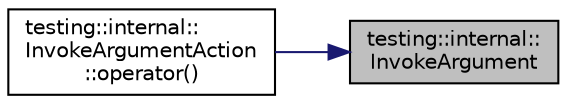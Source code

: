 digraph "testing::internal::InvokeArgument"
{
 // LATEX_PDF_SIZE
  bgcolor="transparent";
  edge [fontname="Helvetica",fontsize="10",labelfontname="Helvetica",labelfontsize="10"];
  node [fontname="Helvetica",fontsize="10",shape=record];
  rankdir="RL";
  Node1 [label="testing::internal::\lInvokeArgument",height=0.2,width=0.4,color="black", fillcolor="grey75", style="filled", fontcolor="black",tooltip=" "];
  Node1 -> Node2 [dir="back",color="midnightblue",fontsize="10",style="solid",fontname="Helvetica"];
  Node2 [label="testing::internal::\lInvokeArgumentAction\l::operator()",height=0.2,width=0.4,color="black",URL="$structtesting_1_1internal_1_1InvokeArgumentAction.html#aee7d9f321e8f614bd2d6a80b3231f0f3",tooltip=" "];
}
